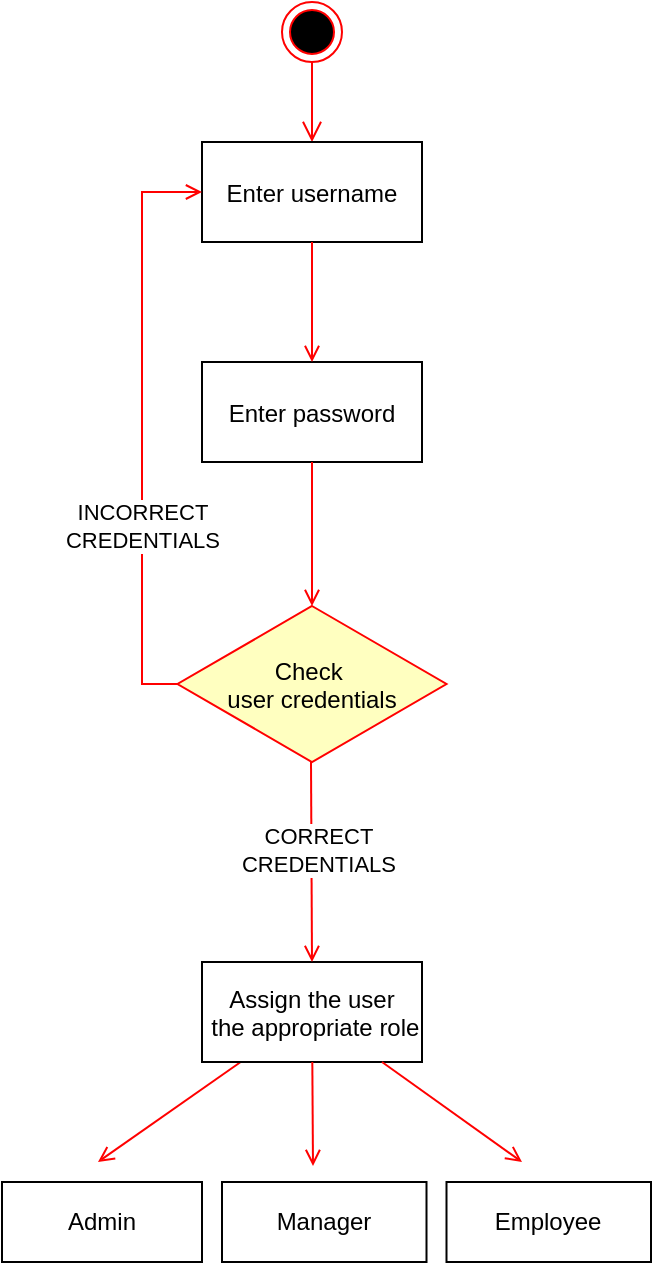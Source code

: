 <mxfile version="22.1.3" type="github">
  <diagram name="Page-1" id="e7e014a7-5840-1c2e-5031-d8a46d1fe8dd">
    <mxGraphModel dx="787" dy="569" grid="1" gridSize="10" guides="1" tooltips="1" connect="1" arrows="1" fold="1" page="1" pageScale="1" pageWidth="1169" pageHeight="826" background="none" math="0" shadow="0">
      <root>
        <mxCell id="0" />
        <mxCell id="1" parent="0" />
        <mxCell id="20" value="" style="endArrow=open;strokeColor=#FF0000;endFill=1;rounded=0" parent="1" source="jbMA10MFHVVsldIOurT2-58" edge="1">
          <mxGeometry relative="1" as="geometry">
            <mxPoint x="160" y="620" as="sourcePoint" />
            <mxPoint x="108" y="670" as="targetPoint" />
          </mxGeometry>
        </mxCell>
        <mxCell id="jbMA10MFHVVsldIOurT2-54" value="" style="edgeStyle=elbowEdgeStyle;elbow=horizontal;verticalAlign=bottom;endArrow=open;endSize=8;strokeColor=#FF0000;endFill=1;rounded=0" edge="1" parent="1" target="jbMA10MFHVVsldIOurT2-55">
          <mxGeometry x="100" y="40" as="geometry">
            <mxPoint x="215" y="160" as="targetPoint" />
            <mxPoint x="215" y="120" as="sourcePoint" />
          </mxGeometry>
        </mxCell>
        <mxCell id="jbMA10MFHVVsldIOurT2-55" value="Enter username" style="" vertex="1" parent="1">
          <mxGeometry x="160" y="160" width="110" height="50" as="geometry" />
        </mxCell>
        <mxCell id="jbMA10MFHVVsldIOurT2-56" value="Enter password" style="" vertex="1" parent="1">
          <mxGeometry x="160" y="270" width="110" height="50" as="geometry" />
        </mxCell>
        <mxCell id="jbMA10MFHVVsldIOurT2-57" value="" style="endArrow=open;strokeColor=#FF0000;endFill=1;rounded=0" edge="1" parent="1" source="jbMA10MFHVVsldIOurT2-55" target="jbMA10MFHVVsldIOurT2-56">
          <mxGeometry relative="1" as="geometry" />
        </mxCell>
        <mxCell id="jbMA10MFHVVsldIOurT2-58" value="Assign the user&#xa; the appropriate role" style="" vertex="1" parent="1">
          <mxGeometry x="160" y="570" width="110" height="50" as="geometry" />
        </mxCell>
        <mxCell id="jbMA10MFHVVsldIOurT2-59" value="" style="endArrow=open;strokeColor=#FF0000;endFill=1;rounded=0" edge="1" parent="1" source="jbMA10MFHVVsldIOurT2-63">
          <mxGeometry relative="1" as="geometry">
            <mxPoint x="215.5" y="392" as="targetPoint" />
          </mxGeometry>
        </mxCell>
        <mxCell id="jbMA10MFHVVsldIOurT2-60" value="" style="edgeStyle=elbowEdgeStyle;elbow=horizontal;strokeColor=#FF0000;endArrow=open;endFill=1;rounded=0;exitX=0;exitY=0.5;exitDx=0;exitDy=0;" edge="1" parent="1" source="jbMA10MFHVVsldIOurT2-63" target="jbMA10MFHVVsldIOurT2-55">
          <mxGeometry width="100" height="100" relative="1" as="geometry">
            <mxPoint x="260" y="340" as="sourcePoint" />
            <mxPoint x="360" y="240" as="targetPoint" />
            <Array as="points">
              <mxPoint x="130" y="300" />
            </Array>
          </mxGeometry>
        </mxCell>
        <mxCell id="jbMA10MFHVVsldIOurT2-61" value="INCORRECT&lt;br&gt;CREDENTIALS" style="edgeLabel;html=1;align=center;verticalAlign=middle;resizable=0;points=[];" vertex="1" connectable="0" parent="jbMA10MFHVVsldIOurT2-60">
          <mxGeometry x="-0.423" y="-1" relative="1" as="geometry">
            <mxPoint x="-1" y="-13" as="offset" />
          </mxGeometry>
        </mxCell>
        <mxCell id="jbMA10MFHVVsldIOurT2-62" value="" style="endArrow=open;strokeColor=#FF0000;endFill=1;rounded=0" edge="1" parent="1" source="jbMA10MFHVVsldIOurT2-56" target="jbMA10MFHVVsldIOurT2-63">
          <mxGeometry relative="1" as="geometry">
            <mxPoint x="379.5" y="448" as="sourcePoint" />
            <mxPoint x="380" y="520" as="targetPoint" />
          </mxGeometry>
        </mxCell>
        <mxCell id="jbMA10MFHVVsldIOurT2-63" value="Check &#xa;user credentials" style="rhombus;fillColor=#ffffc0;strokeColor=#ff0000;" vertex="1" parent="1">
          <mxGeometry x="147.75" y="392" width="134.5" height="78" as="geometry" />
        </mxCell>
        <mxCell id="jbMA10MFHVVsldIOurT2-64" value="" style="endArrow=open;strokeColor=#FF0000;endFill=1;rounded=0;entryX=0.5;entryY=0;entryDx=0;entryDy=0;" edge="1" parent="1" target="jbMA10MFHVVsldIOurT2-58">
          <mxGeometry relative="1" as="geometry">
            <mxPoint x="214.5" y="470" as="sourcePoint" />
            <mxPoint x="214.5" y="542" as="targetPoint" />
          </mxGeometry>
        </mxCell>
        <mxCell id="jbMA10MFHVVsldIOurT2-65" value="Text" style="edgeLabel;html=1;align=center;verticalAlign=middle;resizable=0;points=[];" vertex="1" connectable="0" parent="jbMA10MFHVVsldIOurT2-64">
          <mxGeometry x="-0.064" y="2" relative="1" as="geometry">
            <mxPoint as="offset" />
          </mxGeometry>
        </mxCell>
        <mxCell id="jbMA10MFHVVsldIOurT2-66" value="CORRECT&lt;br&gt;CREDENTIALS" style="edgeLabel;html=1;align=center;verticalAlign=middle;resizable=0;points=[];" vertex="1" connectable="0" parent="jbMA10MFHVVsldIOurT2-64">
          <mxGeometry x="-0.128" y="3" relative="1" as="geometry">
            <mxPoint as="offset" />
          </mxGeometry>
        </mxCell>
        <mxCell id="jbMA10MFHVVsldIOurT2-67" value="" style="endArrow=open;strokeColor=#FF0000;endFill=1;rounded=0" edge="1" parent="1" source="jbMA10MFHVVsldIOurT2-58">
          <mxGeometry relative="1" as="geometry">
            <mxPoint x="214" y="620" as="sourcePoint" />
            <mxPoint x="215.5" y="672" as="targetPoint" />
          </mxGeometry>
        </mxCell>
        <mxCell id="jbMA10MFHVVsldIOurT2-68" value="" style="endArrow=open;strokeColor=#FF0000;endFill=1;rounded=0" edge="1" parent="1" source="jbMA10MFHVVsldIOurT2-58">
          <mxGeometry relative="1" as="geometry">
            <mxPoint x="320" y="670" as="targetPoint" />
          </mxGeometry>
        </mxCell>
        <mxCell id="jbMA10MFHVVsldIOurT2-70" value="" style="ellipse;html=1;shape=endState;fillColor=#000000;strokeColor=#ff0000;" vertex="1" parent="1">
          <mxGeometry x="200" y="90" width="30" height="30" as="geometry" />
        </mxCell>
        <mxCell id="jbMA10MFHVVsldIOurT2-71" value="Admin" style="html=1;whiteSpace=wrap;" vertex="1" parent="1">
          <mxGeometry x="60" y="680" width="100" height="40" as="geometry" />
        </mxCell>
        <mxCell id="jbMA10MFHVVsldIOurT2-74" value="Manager" style="html=1;whiteSpace=wrap;" vertex="1" parent="1">
          <mxGeometry x="170" y="680" width="102.25" height="40" as="geometry" />
        </mxCell>
        <mxCell id="jbMA10MFHVVsldIOurT2-75" value="Employee" style="html=1;whiteSpace=wrap;" vertex="1" parent="1">
          <mxGeometry x="282.25" y="680" width="102.25" height="40" as="geometry" />
        </mxCell>
      </root>
    </mxGraphModel>
  </diagram>
</mxfile>
